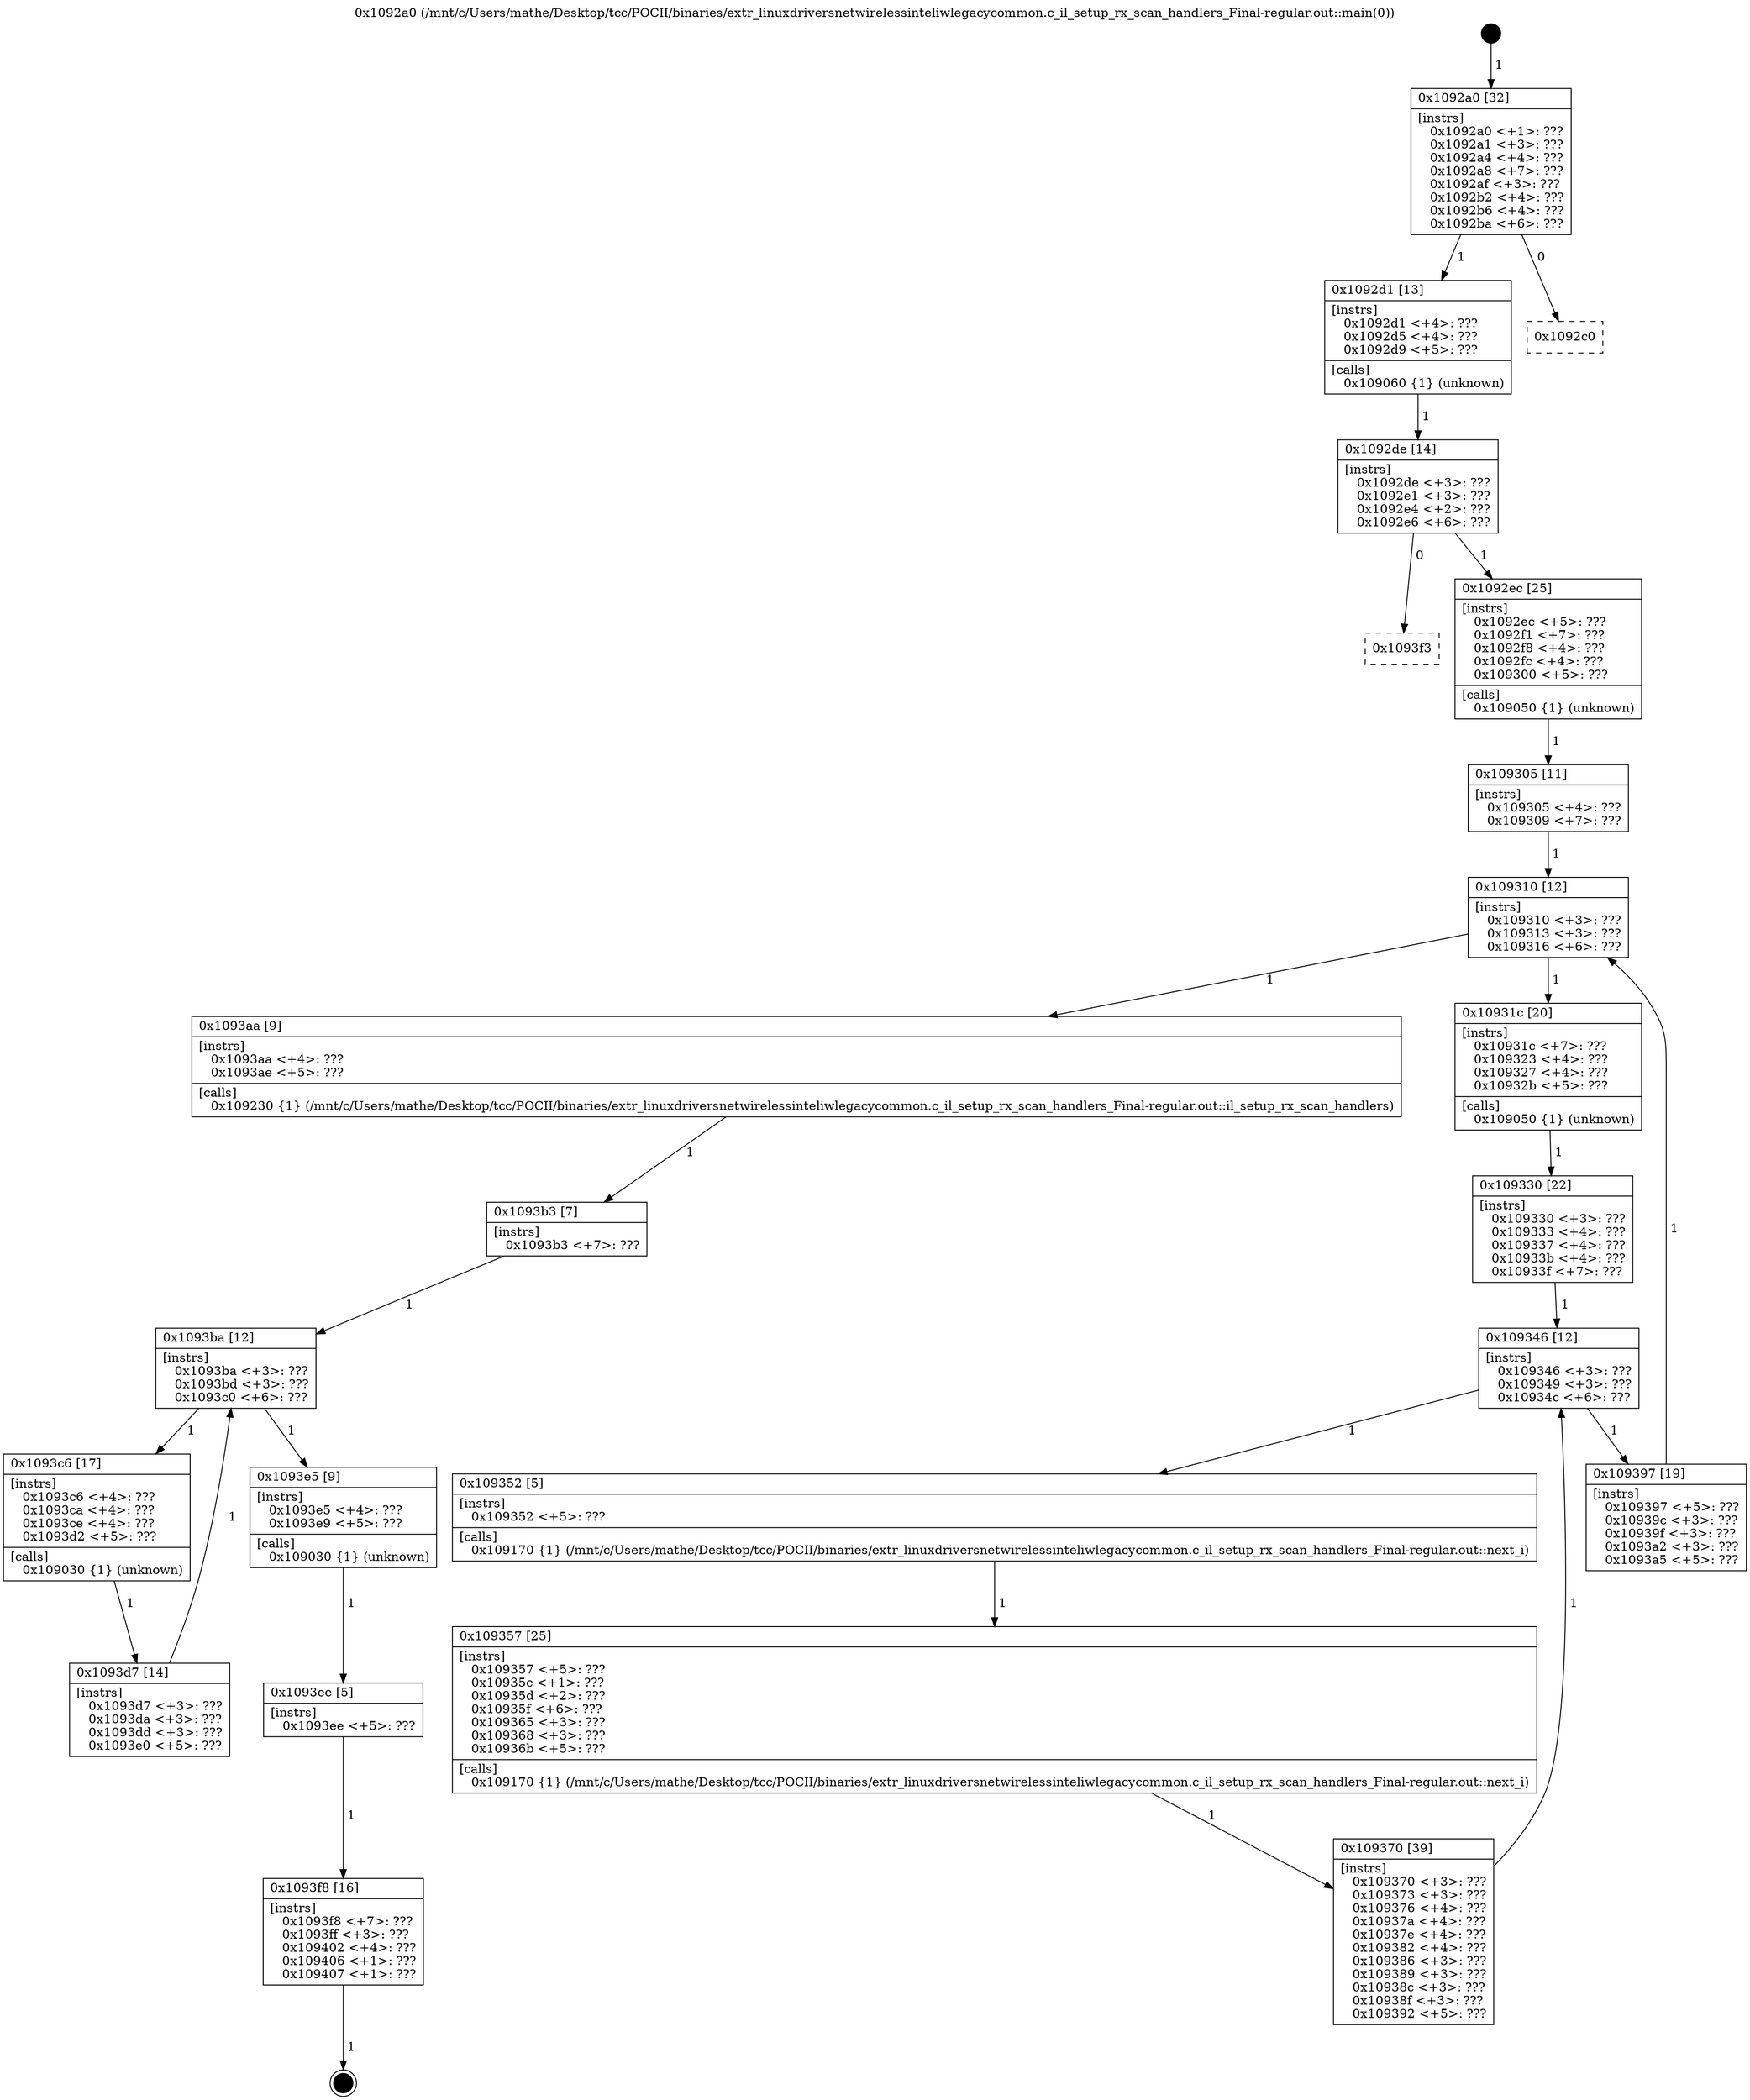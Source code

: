 digraph "0x1092a0" {
  label = "0x1092a0 (/mnt/c/Users/mathe/Desktop/tcc/POCII/binaries/extr_linuxdriversnetwirelessinteliwlegacycommon.c_il_setup_rx_scan_handlers_Final-regular.out::main(0))"
  labelloc = "t"
  node[shape=record]

  Entry [label="",width=0.3,height=0.3,shape=circle,fillcolor=black,style=filled]
  "0x1092a0" [label="{
     0x1092a0 [32]\l
     | [instrs]\l
     &nbsp;&nbsp;0x1092a0 \<+1\>: ???\l
     &nbsp;&nbsp;0x1092a1 \<+3\>: ???\l
     &nbsp;&nbsp;0x1092a4 \<+4\>: ???\l
     &nbsp;&nbsp;0x1092a8 \<+7\>: ???\l
     &nbsp;&nbsp;0x1092af \<+3\>: ???\l
     &nbsp;&nbsp;0x1092b2 \<+4\>: ???\l
     &nbsp;&nbsp;0x1092b6 \<+4\>: ???\l
     &nbsp;&nbsp;0x1092ba \<+6\>: ???\l
  }"]
  "0x1092d1" [label="{
     0x1092d1 [13]\l
     | [instrs]\l
     &nbsp;&nbsp;0x1092d1 \<+4\>: ???\l
     &nbsp;&nbsp;0x1092d5 \<+4\>: ???\l
     &nbsp;&nbsp;0x1092d9 \<+5\>: ???\l
     | [calls]\l
     &nbsp;&nbsp;0x109060 \{1\} (unknown)\l
  }"]
  "0x1092c0" [label="{
     0x1092c0\l
  }", style=dashed]
  "0x1092de" [label="{
     0x1092de [14]\l
     | [instrs]\l
     &nbsp;&nbsp;0x1092de \<+3\>: ???\l
     &nbsp;&nbsp;0x1092e1 \<+3\>: ???\l
     &nbsp;&nbsp;0x1092e4 \<+2\>: ???\l
     &nbsp;&nbsp;0x1092e6 \<+6\>: ???\l
  }"]
  "0x1093f3" [label="{
     0x1093f3\l
  }", style=dashed]
  "0x1092ec" [label="{
     0x1092ec [25]\l
     | [instrs]\l
     &nbsp;&nbsp;0x1092ec \<+5\>: ???\l
     &nbsp;&nbsp;0x1092f1 \<+7\>: ???\l
     &nbsp;&nbsp;0x1092f8 \<+4\>: ???\l
     &nbsp;&nbsp;0x1092fc \<+4\>: ???\l
     &nbsp;&nbsp;0x109300 \<+5\>: ???\l
     | [calls]\l
     &nbsp;&nbsp;0x109050 \{1\} (unknown)\l
  }"]
  Exit [label="",width=0.3,height=0.3,shape=circle,fillcolor=black,style=filled,peripheries=2]
  "0x109310" [label="{
     0x109310 [12]\l
     | [instrs]\l
     &nbsp;&nbsp;0x109310 \<+3\>: ???\l
     &nbsp;&nbsp;0x109313 \<+3\>: ???\l
     &nbsp;&nbsp;0x109316 \<+6\>: ???\l
  }"]
  "0x1093aa" [label="{
     0x1093aa [9]\l
     | [instrs]\l
     &nbsp;&nbsp;0x1093aa \<+4\>: ???\l
     &nbsp;&nbsp;0x1093ae \<+5\>: ???\l
     | [calls]\l
     &nbsp;&nbsp;0x109230 \{1\} (/mnt/c/Users/mathe/Desktop/tcc/POCII/binaries/extr_linuxdriversnetwirelessinteliwlegacycommon.c_il_setup_rx_scan_handlers_Final-regular.out::il_setup_rx_scan_handlers)\l
  }"]
  "0x10931c" [label="{
     0x10931c [20]\l
     | [instrs]\l
     &nbsp;&nbsp;0x10931c \<+7\>: ???\l
     &nbsp;&nbsp;0x109323 \<+4\>: ???\l
     &nbsp;&nbsp;0x109327 \<+4\>: ???\l
     &nbsp;&nbsp;0x10932b \<+5\>: ???\l
     | [calls]\l
     &nbsp;&nbsp;0x109050 \{1\} (unknown)\l
  }"]
  "0x109346" [label="{
     0x109346 [12]\l
     | [instrs]\l
     &nbsp;&nbsp;0x109346 \<+3\>: ???\l
     &nbsp;&nbsp;0x109349 \<+3\>: ???\l
     &nbsp;&nbsp;0x10934c \<+6\>: ???\l
  }"]
  "0x109397" [label="{
     0x109397 [19]\l
     | [instrs]\l
     &nbsp;&nbsp;0x109397 \<+5\>: ???\l
     &nbsp;&nbsp;0x10939c \<+3\>: ???\l
     &nbsp;&nbsp;0x10939f \<+3\>: ???\l
     &nbsp;&nbsp;0x1093a2 \<+3\>: ???\l
     &nbsp;&nbsp;0x1093a5 \<+5\>: ???\l
  }"]
  "0x109352" [label="{
     0x109352 [5]\l
     | [instrs]\l
     &nbsp;&nbsp;0x109352 \<+5\>: ???\l
     | [calls]\l
     &nbsp;&nbsp;0x109170 \{1\} (/mnt/c/Users/mathe/Desktop/tcc/POCII/binaries/extr_linuxdriversnetwirelessinteliwlegacycommon.c_il_setup_rx_scan_handlers_Final-regular.out::next_i)\l
  }"]
  "0x109357" [label="{
     0x109357 [25]\l
     | [instrs]\l
     &nbsp;&nbsp;0x109357 \<+5\>: ???\l
     &nbsp;&nbsp;0x10935c \<+1\>: ???\l
     &nbsp;&nbsp;0x10935d \<+2\>: ???\l
     &nbsp;&nbsp;0x10935f \<+6\>: ???\l
     &nbsp;&nbsp;0x109365 \<+3\>: ???\l
     &nbsp;&nbsp;0x109368 \<+3\>: ???\l
     &nbsp;&nbsp;0x10936b \<+5\>: ???\l
     | [calls]\l
     &nbsp;&nbsp;0x109170 \{1\} (/mnt/c/Users/mathe/Desktop/tcc/POCII/binaries/extr_linuxdriversnetwirelessinteliwlegacycommon.c_il_setup_rx_scan_handlers_Final-regular.out::next_i)\l
  }"]
  "0x109370" [label="{
     0x109370 [39]\l
     | [instrs]\l
     &nbsp;&nbsp;0x109370 \<+3\>: ???\l
     &nbsp;&nbsp;0x109373 \<+3\>: ???\l
     &nbsp;&nbsp;0x109376 \<+4\>: ???\l
     &nbsp;&nbsp;0x10937a \<+4\>: ???\l
     &nbsp;&nbsp;0x10937e \<+4\>: ???\l
     &nbsp;&nbsp;0x109382 \<+4\>: ???\l
     &nbsp;&nbsp;0x109386 \<+3\>: ???\l
     &nbsp;&nbsp;0x109389 \<+3\>: ???\l
     &nbsp;&nbsp;0x10938c \<+3\>: ???\l
     &nbsp;&nbsp;0x10938f \<+3\>: ???\l
     &nbsp;&nbsp;0x109392 \<+5\>: ???\l
  }"]
  "0x109330" [label="{
     0x109330 [22]\l
     | [instrs]\l
     &nbsp;&nbsp;0x109330 \<+3\>: ???\l
     &nbsp;&nbsp;0x109333 \<+4\>: ???\l
     &nbsp;&nbsp;0x109337 \<+4\>: ???\l
     &nbsp;&nbsp;0x10933b \<+4\>: ???\l
     &nbsp;&nbsp;0x10933f \<+7\>: ???\l
  }"]
  "0x1093f8" [label="{
     0x1093f8 [16]\l
     | [instrs]\l
     &nbsp;&nbsp;0x1093f8 \<+7\>: ???\l
     &nbsp;&nbsp;0x1093ff \<+3\>: ???\l
     &nbsp;&nbsp;0x109402 \<+4\>: ???\l
     &nbsp;&nbsp;0x109406 \<+1\>: ???\l
     &nbsp;&nbsp;0x109407 \<+1\>: ???\l
  }"]
  "0x109305" [label="{
     0x109305 [11]\l
     | [instrs]\l
     &nbsp;&nbsp;0x109305 \<+4\>: ???\l
     &nbsp;&nbsp;0x109309 \<+7\>: ???\l
  }"]
  "0x1093ba" [label="{
     0x1093ba [12]\l
     | [instrs]\l
     &nbsp;&nbsp;0x1093ba \<+3\>: ???\l
     &nbsp;&nbsp;0x1093bd \<+3\>: ???\l
     &nbsp;&nbsp;0x1093c0 \<+6\>: ???\l
  }"]
  "0x1093e5" [label="{
     0x1093e5 [9]\l
     | [instrs]\l
     &nbsp;&nbsp;0x1093e5 \<+4\>: ???\l
     &nbsp;&nbsp;0x1093e9 \<+5\>: ???\l
     | [calls]\l
     &nbsp;&nbsp;0x109030 \{1\} (unknown)\l
  }"]
  "0x1093c6" [label="{
     0x1093c6 [17]\l
     | [instrs]\l
     &nbsp;&nbsp;0x1093c6 \<+4\>: ???\l
     &nbsp;&nbsp;0x1093ca \<+4\>: ???\l
     &nbsp;&nbsp;0x1093ce \<+4\>: ???\l
     &nbsp;&nbsp;0x1093d2 \<+5\>: ???\l
     | [calls]\l
     &nbsp;&nbsp;0x109030 \{1\} (unknown)\l
  }"]
  "0x1093d7" [label="{
     0x1093d7 [14]\l
     | [instrs]\l
     &nbsp;&nbsp;0x1093d7 \<+3\>: ???\l
     &nbsp;&nbsp;0x1093da \<+3\>: ???\l
     &nbsp;&nbsp;0x1093dd \<+3\>: ???\l
     &nbsp;&nbsp;0x1093e0 \<+5\>: ???\l
  }"]
  "0x1093b3" [label="{
     0x1093b3 [7]\l
     | [instrs]\l
     &nbsp;&nbsp;0x1093b3 \<+7\>: ???\l
  }"]
  "0x1093ee" [label="{
     0x1093ee [5]\l
     | [instrs]\l
     &nbsp;&nbsp;0x1093ee \<+5\>: ???\l
  }"]
  Entry -> "0x1092a0" [label=" 1"]
  "0x1092a0" -> "0x1092d1" [label=" 1"]
  "0x1092a0" -> "0x1092c0" [label=" 0"]
  "0x1092d1" -> "0x1092de" [label=" 1"]
  "0x1092de" -> "0x1093f3" [label=" 0"]
  "0x1092de" -> "0x1092ec" [label=" 1"]
  "0x1093f8" -> Exit [label=" 1"]
  "0x1092ec" -> "0x109305" [label=" 1"]
  "0x109310" -> "0x1093aa" [label=" 1"]
  "0x109310" -> "0x10931c" [label=" 1"]
  "0x10931c" -> "0x109330" [label=" 1"]
  "0x109346" -> "0x109397" [label=" 1"]
  "0x109346" -> "0x109352" [label=" 1"]
  "0x109352" -> "0x109357" [label=" 1"]
  "0x109357" -> "0x109370" [label=" 1"]
  "0x109330" -> "0x109346" [label=" 1"]
  "0x109370" -> "0x109346" [label=" 1"]
  "0x1093ee" -> "0x1093f8" [label=" 1"]
  "0x109305" -> "0x109310" [label=" 1"]
  "0x109397" -> "0x109310" [label=" 1"]
  "0x1093aa" -> "0x1093b3" [label=" 1"]
  "0x1093ba" -> "0x1093e5" [label=" 1"]
  "0x1093ba" -> "0x1093c6" [label=" 1"]
  "0x1093c6" -> "0x1093d7" [label=" 1"]
  "0x1093b3" -> "0x1093ba" [label=" 1"]
  "0x1093d7" -> "0x1093ba" [label=" 1"]
  "0x1093e5" -> "0x1093ee" [label=" 1"]
}
